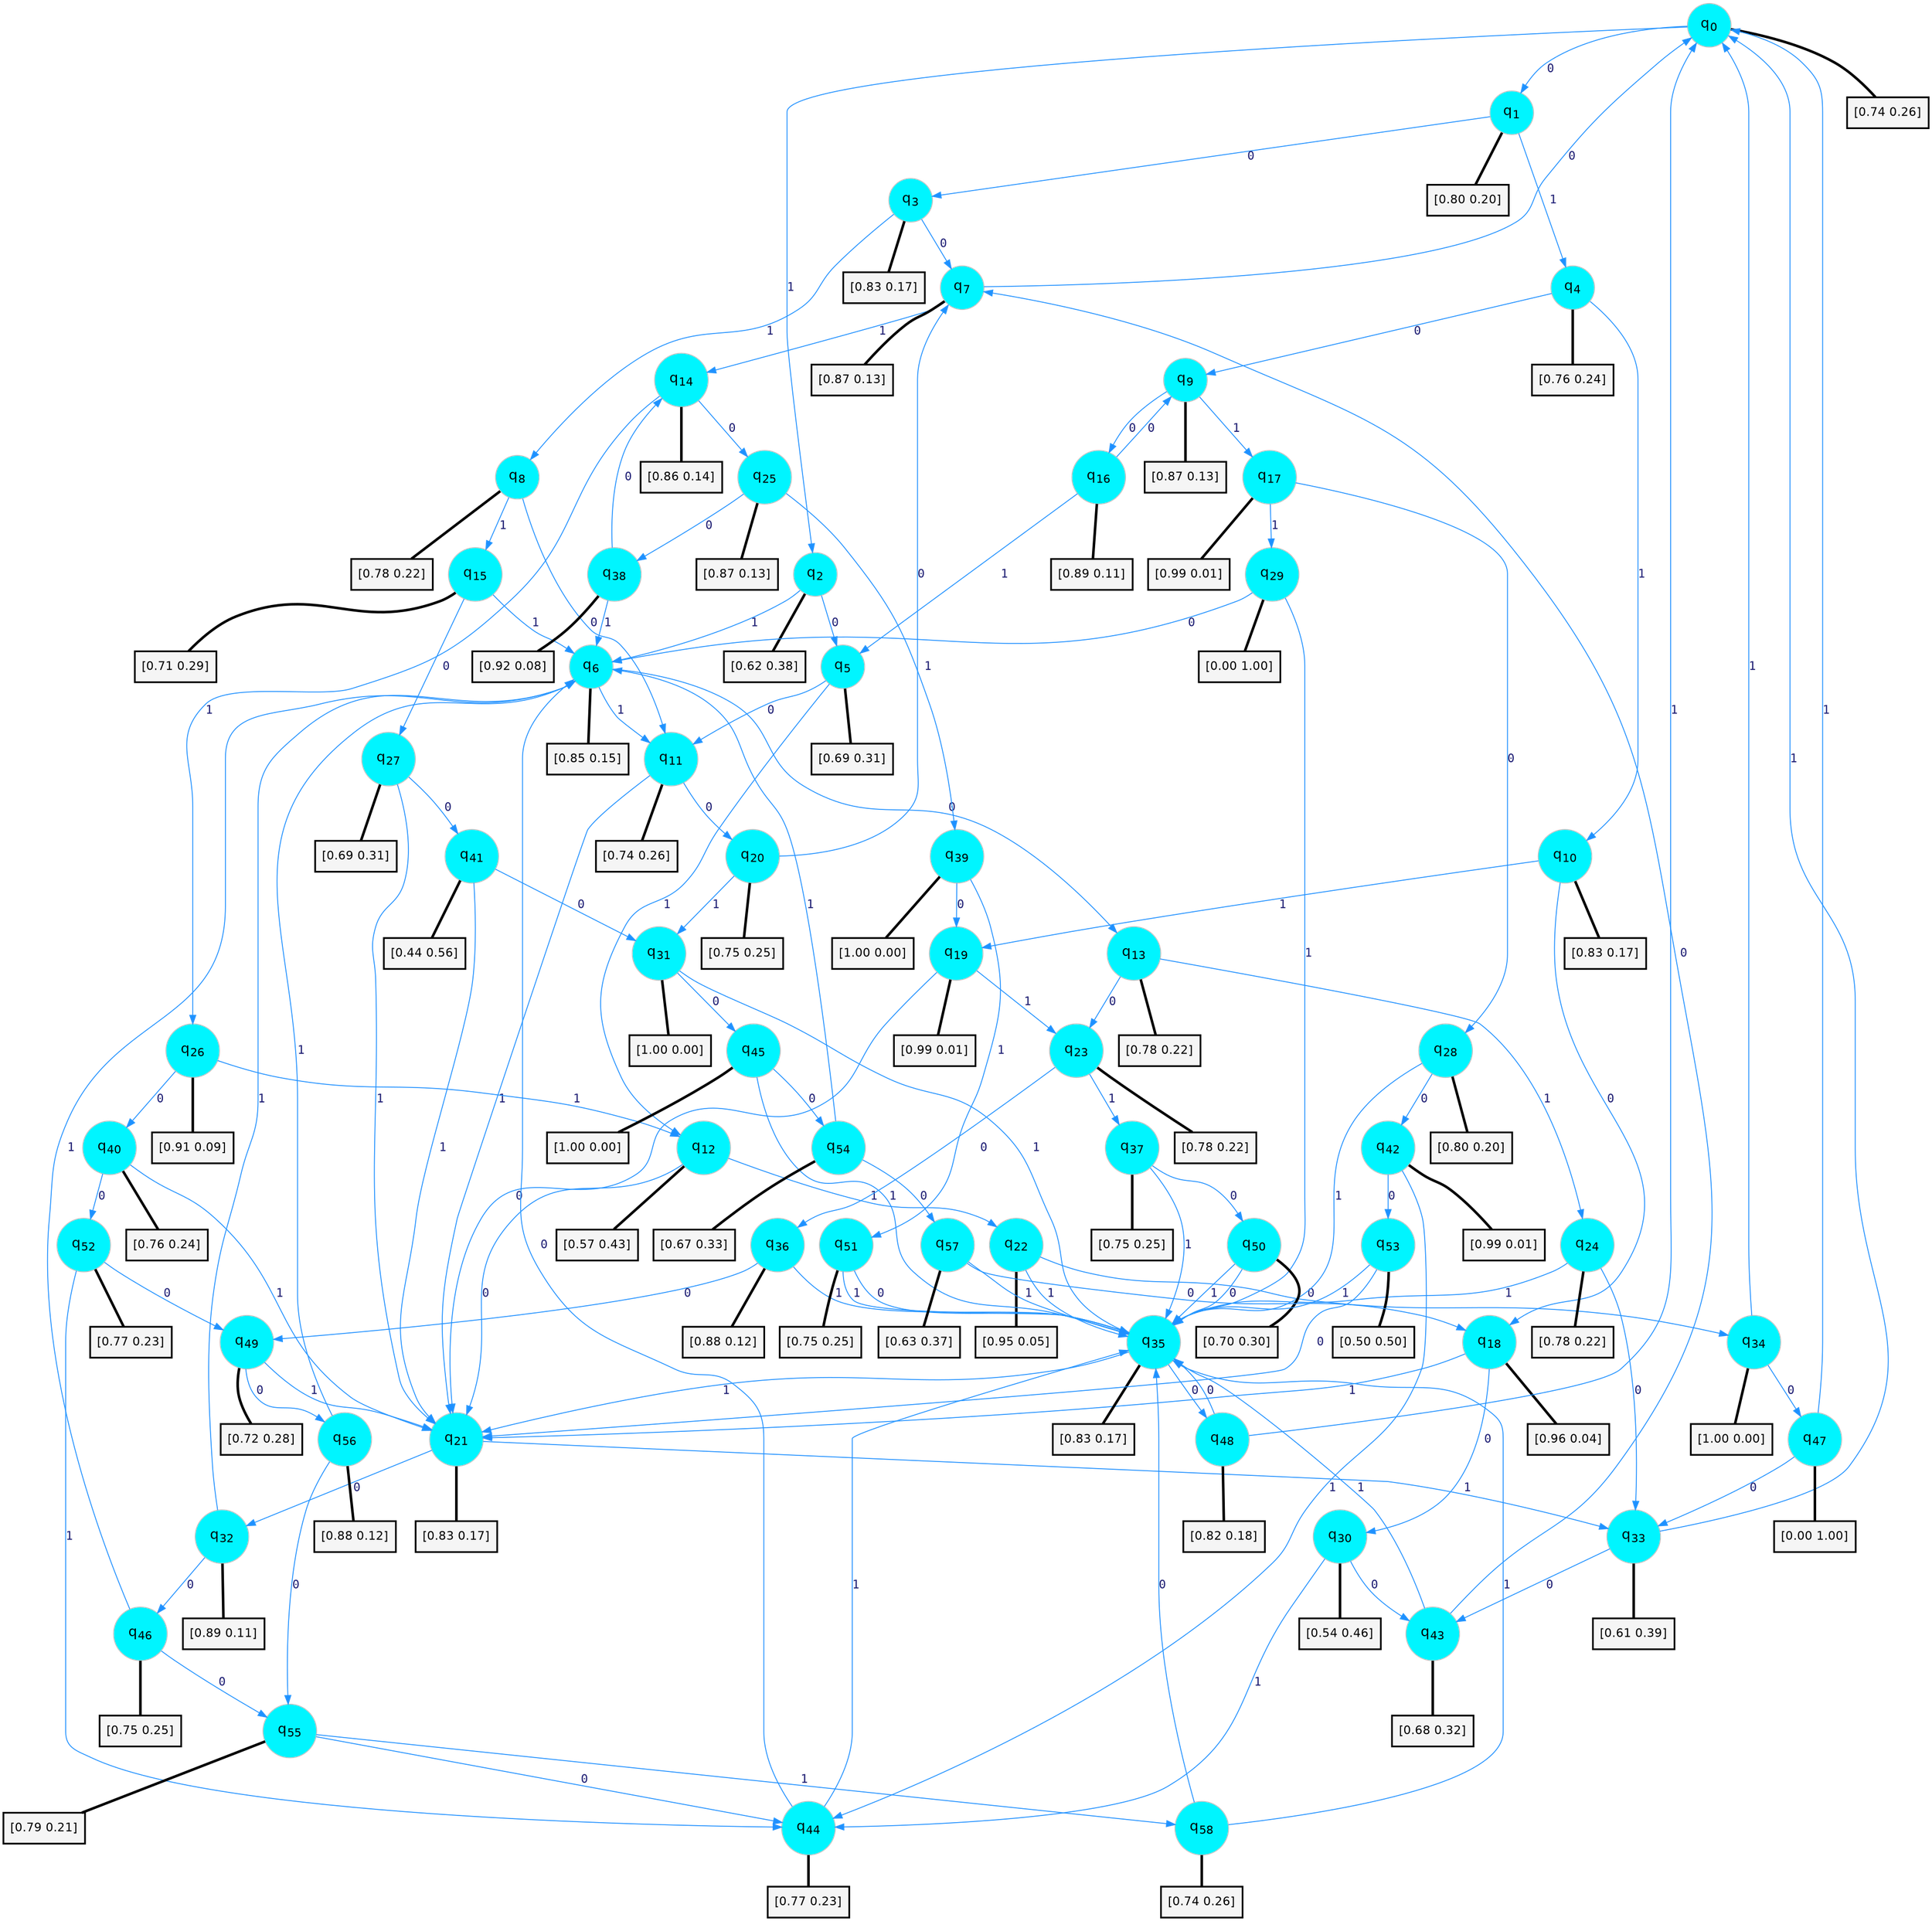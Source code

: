 digraph G {
graph [
bgcolor=transparent, dpi=300, rankdir=TD, size="40,25"];
node [
color=gray, fillcolor=turquoise1, fontcolor=black, fontname=Helvetica, fontsize=16, fontweight=bold, shape=circle, style=filled];
edge [
arrowsize=1, color=dodgerblue1, fontcolor=midnightblue, fontname=courier, fontweight=bold, penwidth=1, style=solid, weight=20];
0[label=<q<SUB>0</SUB>>];
1[label=<q<SUB>1</SUB>>];
2[label=<q<SUB>2</SUB>>];
3[label=<q<SUB>3</SUB>>];
4[label=<q<SUB>4</SUB>>];
5[label=<q<SUB>5</SUB>>];
6[label=<q<SUB>6</SUB>>];
7[label=<q<SUB>7</SUB>>];
8[label=<q<SUB>8</SUB>>];
9[label=<q<SUB>9</SUB>>];
10[label=<q<SUB>10</SUB>>];
11[label=<q<SUB>11</SUB>>];
12[label=<q<SUB>12</SUB>>];
13[label=<q<SUB>13</SUB>>];
14[label=<q<SUB>14</SUB>>];
15[label=<q<SUB>15</SUB>>];
16[label=<q<SUB>16</SUB>>];
17[label=<q<SUB>17</SUB>>];
18[label=<q<SUB>18</SUB>>];
19[label=<q<SUB>19</SUB>>];
20[label=<q<SUB>20</SUB>>];
21[label=<q<SUB>21</SUB>>];
22[label=<q<SUB>22</SUB>>];
23[label=<q<SUB>23</SUB>>];
24[label=<q<SUB>24</SUB>>];
25[label=<q<SUB>25</SUB>>];
26[label=<q<SUB>26</SUB>>];
27[label=<q<SUB>27</SUB>>];
28[label=<q<SUB>28</SUB>>];
29[label=<q<SUB>29</SUB>>];
30[label=<q<SUB>30</SUB>>];
31[label=<q<SUB>31</SUB>>];
32[label=<q<SUB>32</SUB>>];
33[label=<q<SUB>33</SUB>>];
34[label=<q<SUB>34</SUB>>];
35[label=<q<SUB>35</SUB>>];
36[label=<q<SUB>36</SUB>>];
37[label=<q<SUB>37</SUB>>];
38[label=<q<SUB>38</SUB>>];
39[label=<q<SUB>39</SUB>>];
40[label=<q<SUB>40</SUB>>];
41[label=<q<SUB>41</SUB>>];
42[label=<q<SUB>42</SUB>>];
43[label=<q<SUB>43</SUB>>];
44[label=<q<SUB>44</SUB>>];
45[label=<q<SUB>45</SUB>>];
46[label=<q<SUB>46</SUB>>];
47[label=<q<SUB>47</SUB>>];
48[label=<q<SUB>48</SUB>>];
49[label=<q<SUB>49</SUB>>];
50[label=<q<SUB>50</SUB>>];
51[label=<q<SUB>51</SUB>>];
52[label=<q<SUB>52</SUB>>];
53[label=<q<SUB>53</SUB>>];
54[label=<q<SUB>54</SUB>>];
55[label=<q<SUB>55</SUB>>];
56[label=<q<SUB>56</SUB>>];
57[label=<q<SUB>57</SUB>>];
58[label=<q<SUB>58</SUB>>];
59[label="[0.74 0.26]", shape=box,fontcolor=black, fontname=Helvetica, fontsize=14, penwidth=2, fillcolor=whitesmoke,color=black];
60[label="[0.80 0.20]", shape=box,fontcolor=black, fontname=Helvetica, fontsize=14, penwidth=2, fillcolor=whitesmoke,color=black];
61[label="[0.62 0.38]", shape=box,fontcolor=black, fontname=Helvetica, fontsize=14, penwidth=2, fillcolor=whitesmoke,color=black];
62[label="[0.83 0.17]", shape=box,fontcolor=black, fontname=Helvetica, fontsize=14, penwidth=2, fillcolor=whitesmoke,color=black];
63[label="[0.76 0.24]", shape=box,fontcolor=black, fontname=Helvetica, fontsize=14, penwidth=2, fillcolor=whitesmoke,color=black];
64[label="[0.69 0.31]", shape=box,fontcolor=black, fontname=Helvetica, fontsize=14, penwidth=2, fillcolor=whitesmoke,color=black];
65[label="[0.85 0.15]", shape=box,fontcolor=black, fontname=Helvetica, fontsize=14, penwidth=2, fillcolor=whitesmoke,color=black];
66[label="[0.87 0.13]", shape=box,fontcolor=black, fontname=Helvetica, fontsize=14, penwidth=2, fillcolor=whitesmoke,color=black];
67[label="[0.78 0.22]", shape=box,fontcolor=black, fontname=Helvetica, fontsize=14, penwidth=2, fillcolor=whitesmoke,color=black];
68[label="[0.87 0.13]", shape=box,fontcolor=black, fontname=Helvetica, fontsize=14, penwidth=2, fillcolor=whitesmoke,color=black];
69[label="[0.83 0.17]", shape=box,fontcolor=black, fontname=Helvetica, fontsize=14, penwidth=2, fillcolor=whitesmoke,color=black];
70[label="[0.74 0.26]", shape=box,fontcolor=black, fontname=Helvetica, fontsize=14, penwidth=2, fillcolor=whitesmoke,color=black];
71[label="[0.57 0.43]", shape=box,fontcolor=black, fontname=Helvetica, fontsize=14, penwidth=2, fillcolor=whitesmoke,color=black];
72[label="[0.78 0.22]", shape=box,fontcolor=black, fontname=Helvetica, fontsize=14, penwidth=2, fillcolor=whitesmoke,color=black];
73[label="[0.86 0.14]", shape=box,fontcolor=black, fontname=Helvetica, fontsize=14, penwidth=2, fillcolor=whitesmoke,color=black];
74[label="[0.71 0.29]", shape=box,fontcolor=black, fontname=Helvetica, fontsize=14, penwidth=2, fillcolor=whitesmoke,color=black];
75[label="[0.89 0.11]", shape=box,fontcolor=black, fontname=Helvetica, fontsize=14, penwidth=2, fillcolor=whitesmoke,color=black];
76[label="[0.99 0.01]", shape=box,fontcolor=black, fontname=Helvetica, fontsize=14, penwidth=2, fillcolor=whitesmoke,color=black];
77[label="[0.96 0.04]", shape=box,fontcolor=black, fontname=Helvetica, fontsize=14, penwidth=2, fillcolor=whitesmoke,color=black];
78[label="[0.99 0.01]", shape=box,fontcolor=black, fontname=Helvetica, fontsize=14, penwidth=2, fillcolor=whitesmoke,color=black];
79[label="[0.75 0.25]", shape=box,fontcolor=black, fontname=Helvetica, fontsize=14, penwidth=2, fillcolor=whitesmoke,color=black];
80[label="[0.83 0.17]", shape=box,fontcolor=black, fontname=Helvetica, fontsize=14, penwidth=2, fillcolor=whitesmoke,color=black];
81[label="[0.95 0.05]", shape=box,fontcolor=black, fontname=Helvetica, fontsize=14, penwidth=2, fillcolor=whitesmoke,color=black];
82[label="[0.78 0.22]", shape=box,fontcolor=black, fontname=Helvetica, fontsize=14, penwidth=2, fillcolor=whitesmoke,color=black];
83[label="[0.78 0.22]", shape=box,fontcolor=black, fontname=Helvetica, fontsize=14, penwidth=2, fillcolor=whitesmoke,color=black];
84[label="[0.87 0.13]", shape=box,fontcolor=black, fontname=Helvetica, fontsize=14, penwidth=2, fillcolor=whitesmoke,color=black];
85[label="[0.91 0.09]", shape=box,fontcolor=black, fontname=Helvetica, fontsize=14, penwidth=2, fillcolor=whitesmoke,color=black];
86[label="[0.69 0.31]", shape=box,fontcolor=black, fontname=Helvetica, fontsize=14, penwidth=2, fillcolor=whitesmoke,color=black];
87[label="[0.80 0.20]", shape=box,fontcolor=black, fontname=Helvetica, fontsize=14, penwidth=2, fillcolor=whitesmoke,color=black];
88[label="[0.00 1.00]", shape=box,fontcolor=black, fontname=Helvetica, fontsize=14, penwidth=2, fillcolor=whitesmoke,color=black];
89[label="[0.54 0.46]", shape=box,fontcolor=black, fontname=Helvetica, fontsize=14, penwidth=2, fillcolor=whitesmoke,color=black];
90[label="[1.00 0.00]", shape=box,fontcolor=black, fontname=Helvetica, fontsize=14, penwidth=2, fillcolor=whitesmoke,color=black];
91[label="[0.89 0.11]", shape=box,fontcolor=black, fontname=Helvetica, fontsize=14, penwidth=2, fillcolor=whitesmoke,color=black];
92[label="[0.61 0.39]", shape=box,fontcolor=black, fontname=Helvetica, fontsize=14, penwidth=2, fillcolor=whitesmoke,color=black];
93[label="[1.00 0.00]", shape=box,fontcolor=black, fontname=Helvetica, fontsize=14, penwidth=2, fillcolor=whitesmoke,color=black];
94[label="[0.83 0.17]", shape=box,fontcolor=black, fontname=Helvetica, fontsize=14, penwidth=2, fillcolor=whitesmoke,color=black];
95[label="[0.88 0.12]", shape=box,fontcolor=black, fontname=Helvetica, fontsize=14, penwidth=2, fillcolor=whitesmoke,color=black];
96[label="[0.75 0.25]", shape=box,fontcolor=black, fontname=Helvetica, fontsize=14, penwidth=2, fillcolor=whitesmoke,color=black];
97[label="[0.92 0.08]", shape=box,fontcolor=black, fontname=Helvetica, fontsize=14, penwidth=2, fillcolor=whitesmoke,color=black];
98[label="[1.00 0.00]", shape=box,fontcolor=black, fontname=Helvetica, fontsize=14, penwidth=2, fillcolor=whitesmoke,color=black];
99[label="[0.76 0.24]", shape=box,fontcolor=black, fontname=Helvetica, fontsize=14, penwidth=2, fillcolor=whitesmoke,color=black];
100[label="[0.44 0.56]", shape=box,fontcolor=black, fontname=Helvetica, fontsize=14, penwidth=2, fillcolor=whitesmoke,color=black];
101[label="[0.99 0.01]", shape=box,fontcolor=black, fontname=Helvetica, fontsize=14, penwidth=2, fillcolor=whitesmoke,color=black];
102[label="[0.68 0.32]", shape=box,fontcolor=black, fontname=Helvetica, fontsize=14, penwidth=2, fillcolor=whitesmoke,color=black];
103[label="[0.77 0.23]", shape=box,fontcolor=black, fontname=Helvetica, fontsize=14, penwidth=2, fillcolor=whitesmoke,color=black];
104[label="[1.00 0.00]", shape=box,fontcolor=black, fontname=Helvetica, fontsize=14, penwidth=2, fillcolor=whitesmoke,color=black];
105[label="[0.75 0.25]", shape=box,fontcolor=black, fontname=Helvetica, fontsize=14, penwidth=2, fillcolor=whitesmoke,color=black];
106[label="[0.00 1.00]", shape=box,fontcolor=black, fontname=Helvetica, fontsize=14, penwidth=2, fillcolor=whitesmoke,color=black];
107[label="[0.82 0.18]", shape=box,fontcolor=black, fontname=Helvetica, fontsize=14, penwidth=2, fillcolor=whitesmoke,color=black];
108[label="[0.72 0.28]", shape=box,fontcolor=black, fontname=Helvetica, fontsize=14, penwidth=2, fillcolor=whitesmoke,color=black];
109[label="[0.70 0.30]", shape=box,fontcolor=black, fontname=Helvetica, fontsize=14, penwidth=2, fillcolor=whitesmoke,color=black];
110[label="[0.75 0.25]", shape=box,fontcolor=black, fontname=Helvetica, fontsize=14, penwidth=2, fillcolor=whitesmoke,color=black];
111[label="[0.77 0.23]", shape=box,fontcolor=black, fontname=Helvetica, fontsize=14, penwidth=2, fillcolor=whitesmoke,color=black];
112[label="[0.50 0.50]", shape=box,fontcolor=black, fontname=Helvetica, fontsize=14, penwidth=2, fillcolor=whitesmoke,color=black];
113[label="[0.67 0.33]", shape=box,fontcolor=black, fontname=Helvetica, fontsize=14, penwidth=2, fillcolor=whitesmoke,color=black];
114[label="[0.79 0.21]", shape=box,fontcolor=black, fontname=Helvetica, fontsize=14, penwidth=2, fillcolor=whitesmoke,color=black];
115[label="[0.88 0.12]", shape=box,fontcolor=black, fontname=Helvetica, fontsize=14, penwidth=2, fillcolor=whitesmoke,color=black];
116[label="[0.63 0.37]", shape=box,fontcolor=black, fontname=Helvetica, fontsize=14, penwidth=2, fillcolor=whitesmoke,color=black];
117[label="[0.74 0.26]", shape=box,fontcolor=black, fontname=Helvetica, fontsize=14, penwidth=2, fillcolor=whitesmoke,color=black];
0->1 [label=0];
0->2 [label=1];
0->59 [arrowhead=none, penwidth=3,color=black];
1->3 [label=0];
1->4 [label=1];
1->60 [arrowhead=none, penwidth=3,color=black];
2->5 [label=0];
2->6 [label=1];
2->61 [arrowhead=none, penwidth=3,color=black];
3->7 [label=0];
3->8 [label=1];
3->62 [arrowhead=none, penwidth=3,color=black];
4->9 [label=0];
4->10 [label=1];
4->63 [arrowhead=none, penwidth=3,color=black];
5->11 [label=0];
5->12 [label=1];
5->64 [arrowhead=none, penwidth=3,color=black];
6->13 [label=0];
6->11 [label=1];
6->65 [arrowhead=none, penwidth=3,color=black];
7->0 [label=0];
7->14 [label=1];
7->66 [arrowhead=none, penwidth=3,color=black];
8->11 [label=0];
8->15 [label=1];
8->67 [arrowhead=none, penwidth=3,color=black];
9->16 [label=0];
9->17 [label=1];
9->68 [arrowhead=none, penwidth=3,color=black];
10->18 [label=0];
10->19 [label=1];
10->69 [arrowhead=none, penwidth=3,color=black];
11->20 [label=0];
11->21 [label=1];
11->70 [arrowhead=none, penwidth=3,color=black];
12->21 [label=0];
12->22 [label=1];
12->71 [arrowhead=none, penwidth=3,color=black];
13->23 [label=0];
13->24 [label=1];
13->72 [arrowhead=none, penwidth=3,color=black];
14->25 [label=0];
14->26 [label=1];
14->73 [arrowhead=none, penwidth=3,color=black];
15->27 [label=0];
15->6 [label=1];
15->74 [arrowhead=none, penwidth=3,color=black];
16->9 [label=0];
16->5 [label=1];
16->75 [arrowhead=none, penwidth=3,color=black];
17->28 [label=0];
17->29 [label=1];
17->76 [arrowhead=none, penwidth=3,color=black];
18->30 [label=0];
18->21 [label=1];
18->77 [arrowhead=none, penwidth=3,color=black];
19->21 [label=0];
19->23 [label=1];
19->78 [arrowhead=none, penwidth=3,color=black];
20->7 [label=0];
20->31 [label=1];
20->79 [arrowhead=none, penwidth=3,color=black];
21->32 [label=0];
21->33 [label=1];
21->80 [arrowhead=none, penwidth=3,color=black];
22->34 [label=0];
22->35 [label=1];
22->81 [arrowhead=none, penwidth=3,color=black];
23->36 [label=0];
23->37 [label=1];
23->82 [arrowhead=none, penwidth=3,color=black];
24->33 [label=0];
24->35 [label=1];
24->83 [arrowhead=none, penwidth=3,color=black];
25->38 [label=0];
25->39 [label=1];
25->84 [arrowhead=none, penwidth=3,color=black];
26->40 [label=0];
26->12 [label=1];
26->85 [arrowhead=none, penwidth=3,color=black];
27->41 [label=0];
27->21 [label=1];
27->86 [arrowhead=none, penwidth=3,color=black];
28->42 [label=0];
28->35 [label=1];
28->87 [arrowhead=none, penwidth=3,color=black];
29->6 [label=0];
29->35 [label=1];
29->88 [arrowhead=none, penwidth=3,color=black];
30->43 [label=0];
30->44 [label=1];
30->89 [arrowhead=none, penwidth=3,color=black];
31->45 [label=0];
31->35 [label=1];
31->90 [arrowhead=none, penwidth=3,color=black];
32->46 [label=0];
32->6 [label=1];
32->91 [arrowhead=none, penwidth=3,color=black];
33->43 [label=0];
33->0 [label=1];
33->92 [arrowhead=none, penwidth=3,color=black];
34->47 [label=0];
34->0 [label=1];
34->93 [arrowhead=none, penwidth=3,color=black];
35->48 [label=0];
35->21 [label=1];
35->94 [arrowhead=none, penwidth=3,color=black];
36->49 [label=0];
36->35 [label=1];
36->95 [arrowhead=none, penwidth=3,color=black];
37->50 [label=0];
37->35 [label=1];
37->96 [arrowhead=none, penwidth=3,color=black];
38->14 [label=0];
38->6 [label=1];
38->97 [arrowhead=none, penwidth=3,color=black];
39->19 [label=0];
39->51 [label=1];
39->98 [arrowhead=none, penwidth=3,color=black];
40->52 [label=0];
40->21 [label=1];
40->99 [arrowhead=none, penwidth=3,color=black];
41->31 [label=0];
41->21 [label=1];
41->100 [arrowhead=none, penwidth=3,color=black];
42->53 [label=0];
42->44 [label=1];
42->101 [arrowhead=none, penwidth=3,color=black];
43->7 [label=0];
43->35 [label=1];
43->102 [arrowhead=none, penwidth=3,color=black];
44->6 [label=0];
44->35 [label=1];
44->103 [arrowhead=none, penwidth=3,color=black];
45->54 [label=0];
45->35 [label=1];
45->104 [arrowhead=none, penwidth=3,color=black];
46->55 [label=0];
46->6 [label=1];
46->105 [arrowhead=none, penwidth=3,color=black];
47->33 [label=0];
47->0 [label=1];
47->106 [arrowhead=none, penwidth=3,color=black];
48->35 [label=0];
48->0 [label=1];
48->107 [arrowhead=none, penwidth=3,color=black];
49->56 [label=0];
49->21 [label=1];
49->108 [arrowhead=none, penwidth=3,color=black];
50->35 [label=0];
50->35 [label=1];
50->109 [arrowhead=none, penwidth=3,color=black];
51->35 [label=0];
51->35 [label=1];
51->110 [arrowhead=none, penwidth=3,color=black];
52->49 [label=0];
52->44 [label=1];
52->111 [arrowhead=none, penwidth=3,color=black];
53->21 [label=0];
53->35 [label=1];
53->112 [arrowhead=none, penwidth=3,color=black];
54->57 [label=0];
54->6 [label=1];
54->113 [arrowhead=none, penwidth=3,color=black];
55->44 [label=0];
55->58 [label=1];
55->114 [arrowhead=none, penwidth=3,color=black];
56->55 [label=0];
56->6 [label=1];
56->115 [arrowhead=none, penwidth=3,color=black];
57->18 [label=0];
57->35 [label=1];
57->116 [arrowhead=none, penwidth=3,color=black];
58->35 [label=0];
58->35 [label=1];
58->117 [arrowhead=none, penwidth=3,color=black];
}
